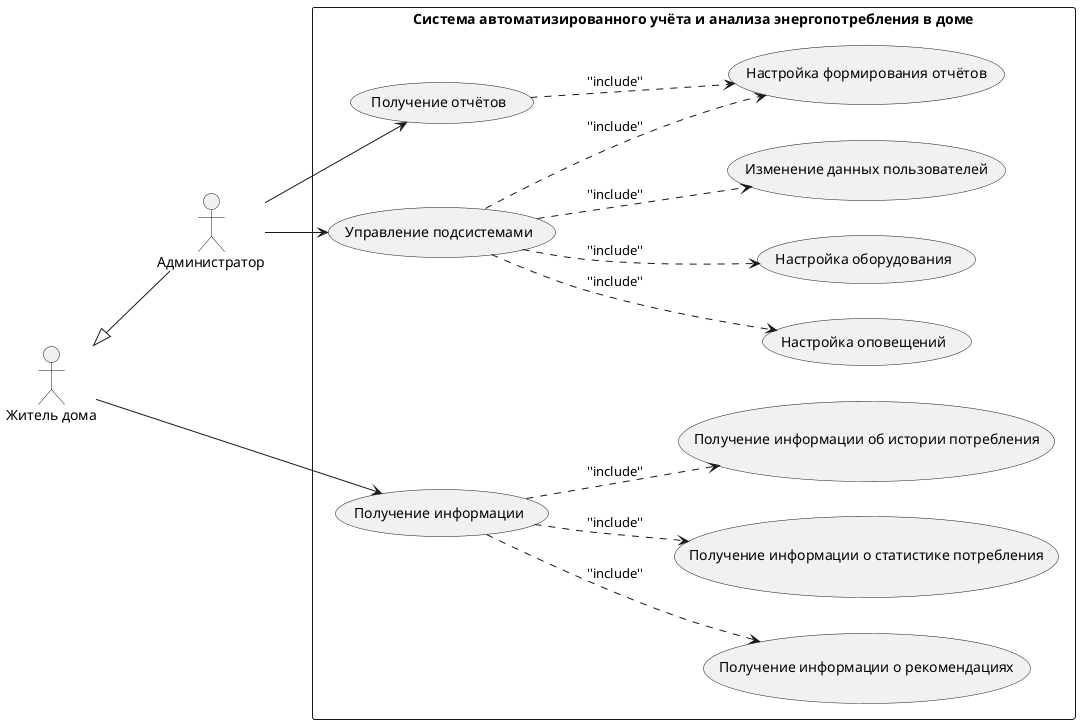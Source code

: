 @startuml
left to right direction

actor "Житель дома" as User
actor Администратор as Admin

rectangle "Система автоматизированного учёта и анализа энергопотребления в доме" as Platform {
  usecase "Получение информации" as Info

  usecase "Получение информации о статистике потребления" as StatisticsInfo
  usecase "Получение информации об истории потребления" as HistoryInfo
  usecase "Получение информации о рекомендациях" as RecommendationsInfo

  usecase "Получение отчётов" as ReportInfo

  usecase "Управление подсистемами" as SubsystemsControl

  usecase "Настройка оборудования" as EquipmentControl
  usecase "Настройка формирования отчётов" as ReportControl
  usecase "Изменение данных пользователей" as UserDataControl
  usecase "Настройка оповещений" as NotificationsControl

  User --> Info
  Admin -up-|> User

  Admin --> SubsystemsControl
  Admin --> ReportInfo

  Info    ..>   HistoryInfo         : ''include''
  Info    ..>   StatisticsInfo      : ''include''
  Info    ..>   RecommendationsInfo : ''include''
  SubsystemsControl   ..>   EquipmentControl     : ''include''
  SubsystemsControl   ..>   ReportControl        : ''include''
  SubsystemsControl   ..>   UserDataControl      : ''include''
  SubsystemsControl   ..>   NotificationsControl : ''include''
  ReportInfo   ..>   ReportControl        : ''include''
}
@enduml